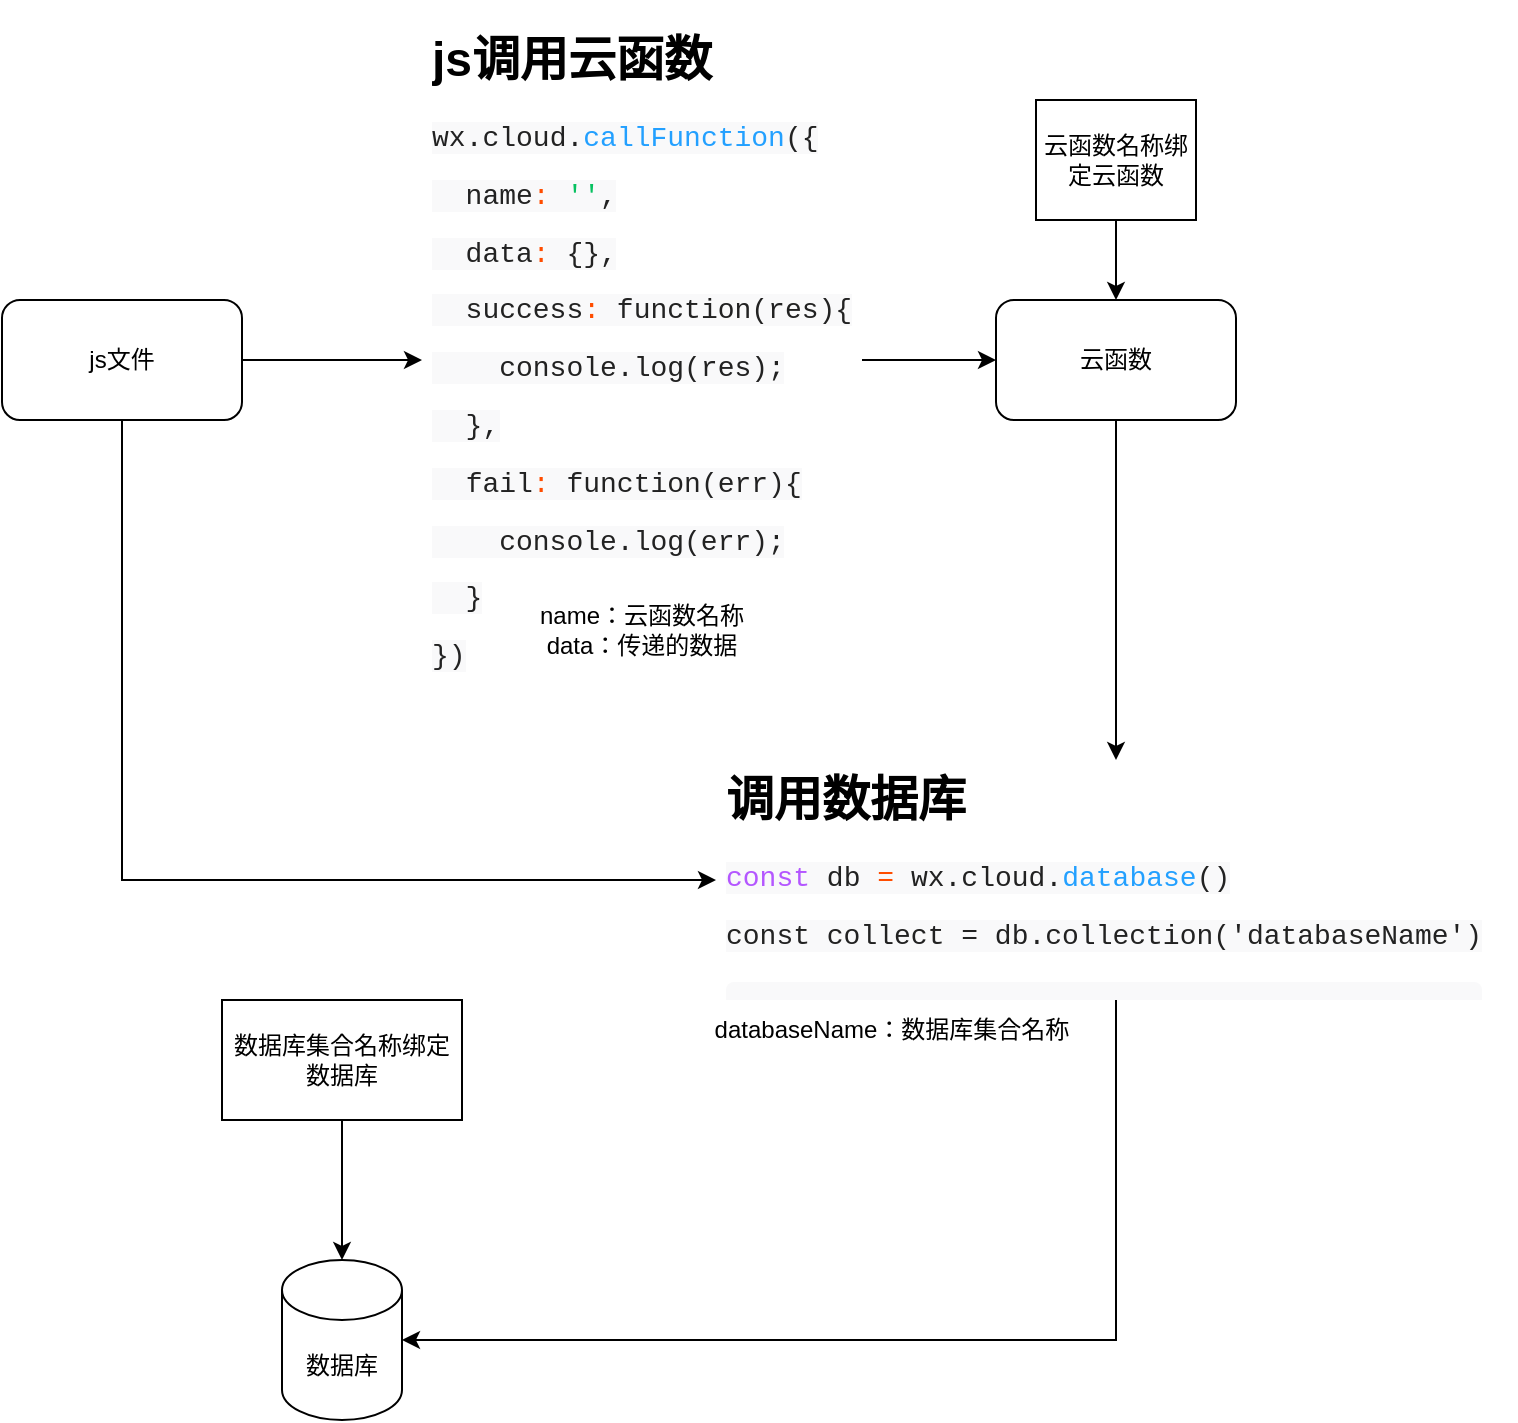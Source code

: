 <mxfile version="17.4.5" type="github" pages="2"><diagram id="jqdDo2G7_XDIGcSTXfsd" name="Page-1"><mxGraphModel dx="976" dy="1756" grid="1" gridSize="10" guides="1" tooltips="1" connect="1" arrows="1" fold="1" page="1" pageScale="1" pageWidth="827" pageHeight="1169" math="0" shadow="0"><root><mxCell id="0"/><mxCell id="1" parent="0"/><mxCell id="YZJfZu-rxMr0EMHasEd--16" style="edgeStyle=orthogonalEdgeStyle;rounded=0;orthogonalLoop=1;jettySize=auto;html=1;" edge="1" parent="1" source="YZJfZu-rxMr0EMHasEd--3" target="YZJfZu-rxMr0EMHasEd--15"><mxGeometry relative="1" as="geometry"/></mxCell><mxCell id="YZJfZu-rxMr0EMHasEd--3" value="云函数" style="rounded=1;whiteSpace=wrap;html=1;" vertex="1" parent="1"><mxGeometry x="567" y="60" width="120" height="60" as="geometry"/></mxCell><mxCell id="YZJfZu-rxMr0EMHasEd--18" style="edgeStyle=orthogonalEdgeStyle;rounded=0;orthogonalLoop=1;jettySize=auto;html=1;entryX=0;entryY=0.5;entryDx=0;entryDy=0;exitX=0.5;exitY=1;exitDx=0;exitDy=0;" edge="1" parent="1" source="YZJfZu-rxMr0EMHasEd--5" target="YZJfZu-rxMr0EMHasEd--15"><mxGeometry relative="1" as="geometry"/></mxCell><mxCell id="YZJfZu-rxMr0EMHasEd--25" style="edgeStyle=orthogonalEdgeStyle;rounded=0;orthogonalLoop=1;jettySize=auto;html=1;exitX=1;exitY=0.5;exitDx=0;exitDy=0;entryX=0;entryY=0.5;entryDx=0;entryDy=0;" edge="1" parent="1" source="YZJfZu-rxMr0EMHasEd--5" target="YZJfZu-rxMr0EMHasEd--23"><mxGeometry relative="1" as="geometry"/></mxCell><mxCell id="YZJfZu-rxMr0EMHasEd--5" value="js文件" style="rounded=1;whiteSpace=wrap;html=1;" vertex="1" parent="1"><mxGeometry x="70" y="60" width="120" height="60" as="geometry"/></mxCell><mxCell id="YZJfZu-rxMr0EMHasEd--11" value="name：云函数名称&lt;br&gt;data：传递的数据" style="text;html=1;strokeColor=none;fillColor=none;align=center;verticalAlign=middle;whiteSpace=wrap;rounded=0;" vertex="1" parent="1"><mxGeometry x="305" y="210" width="170" height="30" as="geometry"/></mxCell><mxCell id="YZJfZu-rxMr0EMHasEd--21" style="edgeStyle=orthogonalEdgeStyle;rounded=0;orthogonalLoop=1;jettySize=auto;html=1;entryX=1;entryY=0.5;entryDx=0;entryDy=0;exitX=0.5;exitY=1;exitDx=0;exitDy=0;entryPerimeter=0;" edge="1" parent="1" source="YZJfZu-rxMr0EMHasEd--15" target="YZJfZu-rxMr0EMHasEd--31"><mxGeometry relative="1" as="geometry"><mxPoint x="310" y="555" as="targetPoint"/></mxGeometry></mxCell><mxCell id="YZJfZu-rxMr0EMHasEd--15" value="&lt;h1&gt;调用数据库&lt;/h1&gt;&lt;p&gt;&lt;span class=&quot;token keyword&quot; style=&quot;font-family: &amp;#34;consolas&amp;#34; , &amp;#34;liberation mono&amp;#34; , &amp;#34;menlo&amp;#34; , &amp;#34;courier&amp;#34; , monospace ; background-color: rgb(249 , 249 , 250) ; font-size: 14px ; margin: 0px ; padding: 0px ; color: rgb(180 , 87 , 255)&quot;&gt;const&amp;nbsp;&lt;/span&gt;&lt;span style=&quot;font-family: &amp;#34;consolas&amp;#34; , &amp;#34;liberation mono&amp;#34; , &amp;#34;menlo&amp;#34; , &amp;#34;courier&amp;#34; , monospace ; background-color: rgb(249 , 249 , 250) ; color: rgb(34 , 34 , 34) ; font-size: 14px&quot;&gt;db&amp;nbsp;&lt;/span&gt;&lt;span class=&quot;token operator&quot; style=&quot;font-family: &amp;#34;consolas&amp;#34; , &amp;#34;liberation mono&amp;#34; , &amp;#34;menlo&amp;#34; , &amp;#34;courier&amp;#34; , monospace ; background-color: rgb(249 , 249 , 250) ; font-size: 14px ; margin: 0px ; padding: 0px ; color: rgb(255 , 77 , 0)&quot;&gt;=&amp;nbsp;&lt;/span&gt;&lt;span style=&quot;font-family: &amp;#34;consolas&amp;#34; , &amp;#34;liberation mono&amp;#34; , &amp;#34;menlo&amp;#34; , &amp;#34;courier&amp;#34; , monospace ; background-color: rgb(249 , 249 , 250) ; color: rgb(34 , 34 , 34) ; font-size: 14px&quot;&gt;wx&lt;/span&gt;&lt;span class=&quot;token punctuation&quot; style=&quot;font-family: &amp;#34;consolas&amp;#34; , &amp;#34;liberation mono&amp;#34; , &amp;#34;menlo&amp;#34; , &amp;#34;courier&amp;#34; , monospace ; background-color: rgb(249 , 249 , 250) ; color: rgb(34 , 34 , 34) ; font-size: 14px ; margin: 0px ; padding: 0px&quot;&gt;.&lt;/span&gt;&lt;span style=&quot;font-family: &amp;#34;consolas&amp;#34; , &amp;#34;liberation mono&amp;#34; , &amp;#34;menlo&amp;#34; , &amp;#34;courier&amp;#34; , monospace ; background-color: rgb(249 , 249 , 250) ; color: rgb(34 , 34 , 34) ; font-size: 14px&quot;&gt;cloud&lt;/span&gt;&lt;span class=&quot;token punctuation&quot; style=&quot;font-family: &amp;#34;consolas&amp;#34; , &amp;#34;liberation mono&amp;#34; , &amp;#34;menlo&amp;#34; , &amp;#34;courier&amp;#34; , monospace ; background-color: rgb(249 , 249 , 250) ; color: rgb(34 , 34 , 34) ; font-size: 14px ; margin: 0px ; padding: 0px&quot;&gt;.&lt;/span&gt;&lt;span class=&quot;token function&quot; style=&quot;font-family: &amp;#34;consolas&amp;#34; , &amp;#34;liberation mono&amp;#34; , &amp;#34;menlo&amp;#34; , &amp;#34;courier&amp;#34; , monospace ; background-color: rgb(249 , 249 , 250) ; font-size: 14px ; margin: 0px ; padding: 0px ; color: rgb(35 , 160 , 255)&quot;&gt;database&lt;/span&gt;&lt;span class=&quot;token punctuation&quot; style=&quot;font-family: &amp;#34;consolas&amp;#34; , &amp;#34;liberation mono&amp;#34; , &amp;#34;menlo&amp;#34; , &amp;#34;courier&amp;#34; , monospace ; background-color: rgb(249 , 249 , 250) ; color: rgb(34 , 34 , 34) ; font-size: 14px ; margin: 0px ; padding: 0px&quot;&gt;(&lt;/span&gt;&lt;span class=&quot;token punctuation&quot; style=&quot;font-family: &amp;#34;consolas&amp;#34; , &amp;#34;liberation mono&amp;#34; , &amp;#34;menlo&amp;#34; , &amp;#34;courier&amp;#34; , monospace ; background-color: rgb(249 , 249 , 250) ; color: rgb(34 , 34 , 34) ; font-size: 14px ; margin: 0px ; padding: 0px&quot;&gt;)&lt;/span&gt;&lt;/p&gt;&lt;p&gt;&lt;span style=&quot;font-family: &amp;#34;consolas&amp;#34; , &amp;#34;liberation mono&amp;#34; , &amp;#34;menlo&amp;#34; , &amp;#34;courier&amp;#34; , monospace ; background-color: rgb(249 , 249 , 250) ; color: rgb(34 , 34 , 34) ; font-size: 14px&quot;&gt;const collect = db.collection('databaseName')&lt;/span&gt;&lt;/p&gt;&lt;pre class=&quot;language-js&quot; style=&quot;margin-top: 1em ; margin-bottom: 1em ; padding: 30px ; font-family: &amp;#34;consolas&amp;#34; , &amp;#34;liberation mono&amp;#34; , &amp;#34;menlo&amp;#34; , &amp;#34;courier&amp;#34; , monospace ; direction: ltr ; overflow: auto ; background-color: rgb(249 , 249 , 250) ; border-radius: 4px ; color: rgb(34 , 34 , 34) ; font-size: 14px&quot;&gt;&lt;code style=&quot;margin: 0px ; padding: 0px ; font-family: &amp;#34;consolas&amp;#34; , &amp;#34;liberation mono&amp;#34; , &amp;#34;menlo&amp;#34; , &amp;#34;courier&amp;#34; , monospace ; direction: ltr ; border-radius: 0px ; display: inline&quot;&gt; &lt;/code&gt;&lt;/pre&gt;" style="text;html=1;strokeColor=none;fillColor=none;spacing=5;spacingTop=-20;whiteSpace=wrap;overflow=hidden;rounded=0;" vertex="1" parent="1"><mxGeometry x="427" y="290" width="400" height="120" as="geometry"/></mxCell><mxCell id="YZJfZu-rxMr0EMHasEd--22" value="databaseName：数据库集合名称" style="text;html=1;strokeColor=none;fillColor=none;align=center;verticalAlign=middle;whiteSpace=wrap;rounded=0;" vertex="1" parent="1"><mxGeometry x="420" y="410" width="190" height="30" as="geometry"/></mxCell><mxCell id="YZJfZu-rxMr0EMHasEd--26" style="edgeStyle=orthogonalEdgeStyle;rounded=0;orthogonalLoop=1;jettySize=auto;html=1;entryX=0;entryY=0.5;entryDx=0;entryDy=0;" edge="1" parent="1" source="YZJfZu-rxMr0EMHasEd--23" target="YZJfZu-rxMr0EMHasEd--3"><mxGeometry relative="1" as="geometry"/></mxCell><mxCell id="YZJfZu-rxMr0EMHasEd--23" value="&lt;h1&gt;js调用云函数&lt;/h1&gt;&lt;p&gt;&lt;span style=&quot;font-family: &amp;#34;consolas&amp;#34; , &amp;#34;liberation mono&amp;#34; , &amp;#34;menlo&amp;#34; , &amp;#34;courier&amp;#34; , monospace ; background-color: rgb(249 , 249 , 250) ; color: rgb(34 , 34 , 34) ; font-size: 14px&quot;&gt;wx&lt;/span&gt;&lt;span class=&quot;token punctuation&quot; style=&quot;font-family: &amp;#34;consolas&amp;#34; , &amp;#34;liberation mono&amp;#34; , &amp;#34;menlo&amp;#34; , &amp;#34;courier&amp;#34; , monospace ; background-color: rgb(249 , 249 , 250) ; color: rgb(34 , 34 , 34) ; font-size: 14px ; margin: 0px ; padding: 0px&quot;&gt;.&lt;/span&gt;&lt;span style=&quot;font-family: &amp;#34;consolas&amp;#34; , &amp;#34;liberation mono&amp;#34; , &amp;#34;menlo&amp;#34; , &amp;#34;courier&amp;#34; , monospace ; background-color: rgb(249 , 249 , 250) ; color: rgb(34 , 34 , 34) ; font-size: 14px&quot;&gt;cloud&lt;/span&gt;&lt;span class=&quot;token punctuation&quot; style=&quot;font-family: &amp;#34;consolas&amp;#34; , &amp;#34;liberation mono&amp;#34; , &amp;#34;menlo&amp;#34; , &amp;#34;courier&amp;#34; , monospace ; background-color: rgb(249 , 249 , 250) ; color: rgb(34 , 34 , 34) ; font-size: 14px ; margin: 0px ; padding: 0px&quot;&gt;.&lt;/span&gt;&lt;span class=&quot;token function&quot; style=&quot;font-family: &amp;#34;consolas&amp;#34; , &amp;#34;liberation mono&amp;#34; , &amp;#34;menlo&amp;#34; , &amp;#34;courier&amp;#34; , monospace ; background-color: rgb(249 , 249 , 250) ; font-size: 14px ; margin: 0px ; padding: 0px ; color: rgb(35 , 160 , 255)&quot;&gt;callFunction&lt;/span&gt;&lt;span class=&quot;token punctuation&quot; style=&quot;font-family: &amp;#34;consolas&amp;#34; , &amp;#34;liberation mono&amp;#34; , &amp;#34;menlo&amp;#34; , &amp;#34;courier&amp;#34; , monospace ; background-color: rgb(249 , 249 , 250) ; color: rgb(34 , 34 , 34) ; font-size: 14px ; margin: 0px ; padding: 0px&quot;&gt;(&lt;/span&gt;&lt;span class=&quot;token punctuation&quot; style=&quot;font-family: &amp;#34;consolas&amp;#34; , &amp;#34;liberation mono&amp;#34; , &amp;#34;menlo&amp;#34; , &amp;#34;courier&amp;#34; , monospace ; background-color: rgb(249 , 249 , 250) ; color: rgb(34 , 34 , 34) ; font-size: 14px ; margin: 0px ; padding: 0px&quot;&gt;{&lt;/span&gt;&lt;/p&gt;&lt;p&gt;&lt;span style=&quot;font-family: &amp;#34;consolas&amp;#34; , &amp;#34;liberation mono&amp;#34; , &amp;#34;menlo&amp;#34; , &amp;#34;courier&amp;#34; , monospace ; background-color: rgb(249 , 249 , 250) ; color: rgb(34 , 34 , 34) ; font-size: 14px&quot;&gt;&amp;nbsp; name&lt;/span&gt;&lt;span class=&quot;token operator&quot; style=&quot;font-family: &amp;#34;consolas&amp;#34; , &amp;#34;liberation mono&amp;#34; , &amp;#34;menlo&amp;#34; , &amp;#34;courier&amp;#34; , monospace ; background-color: rgb(249 , 249 , 250) ; font-size: 14px ; margin: 0px ; padding: 0px ; color: rgb(255 , 77 , 0)&quot;&gt;:&lt;/span&gt;&lt;span style=&quot;font-family: &amp;#34;consolas&amp;#34; , &amp;#34;liberation mono&amp;#34; , &amp;#34;menlo&amp;#34; , &amp;#34;courier&amp;#34; , monospace ; background-color: rgb(249 , 249 , 250) ; color: rgb(34 , 34 , 34) ; font-size: 14px&quot;&gt; &lt;/span&gt;&lt;span class=&quot;token string&quot; style=&quot;font-family: &amp;#34;consolas&amp;#34; , &amp;#34;liberation mono&amp;#34; , &amp;#34;menlo&amp;#34; , &amp;#34;courier&amp;#34; , monospace ; background-color: rgb(249 , 249 , 250) ; font-size: 14px ; margin: 0px ; padding: 0px ; color: rgb(7 , 193 , 96)&quot;&gt;''&lt;/span&gt;&lt;span class=&quot;token punctuation&quot; style=&quot;font-family: &amp;#34;consolas&amp;#34; , &amp;#34;liberation mono&amp;#34; , &amp;#34;menlo&amp;#34; , &amp;#34;courier&amp;#34; , monospace ; background-color: rgb(249 , 249 , 250) ; color: rgb(34 , 34 , 34) ; font-size: 14px ; margin: 0px ; padding: 0px&quot;&gt;,&lt;/span&gt;&lt;/p&gt;&lt;p&gt;&lt;span style=&quot;font-family: &amp;#34;consolas&amp;#34; , &amp;#34;liberation mono&amp;#34; , &amp;#34;menlo&amp;#34; , &amp;#34;courier&amp;#34; , monospace ; background-color: rgb(249 , 249 , 250) ; color: rgb(34 , 34 , 34) ; font-size: 14px&quot;&gt;&amp;nbsp; data&lt;/span&gt;&lt;span class=&quot;token operator&quot; style=&quot;font-family: &amp;#34;consolas&amp;#34; , &amp;#34;liberation mono&amp;#34; , &amp;#34;menlo&amp;#34; , &amp;#34;courier&amp;#34; , monospace ; background-color: rgb(249 , 249 , 250) ; font-size: 14px ; margin: 0px ; padding: 0px ; color: rgb(255 , 77 , 0)&quot;&gt;:&lt;/span&gt;&lt;span style=&quot;font-family: &amp;#34;consolas&amp;#34; , &amp;#34;liberation mono&amp;#34; , &amp;#34;menlo&amp;#34; , &amp;#34;courier&amp;#34; , monospace ; background-color: rgb(249 , 249 , 250) ; color: rgb(34 , 34 , 34) ; font-size: 14px&quot;&gt; &lt;/span&gt;&lt;span class=&quot;token punctuation&quot; style=&quot;font-family: &amp;#34;consolas&amp;#34; , &amp;#34;liberation mono&amp;#34; , &amp;#34;menlo&amp;#34; , &amp;#34;courier&amp;#34; , monospace ; background-color: rgb(249 , 249 , 250) ; color: rgb(34 , 34 , 34) ; font-size: 14px ; margin: 0px ; padding: 0px&quot;&gt;{&lt;/span&gt;&lt;span class=&quot;token punctuation&quot; style=&quot;font-family: &amp;#34;consolas&amp;#34; , &amp;#34;liberation mono&amp;#34; , &amp;#34;menlo&amp;#34; , &amp;#34;courier&amp;#34; , monospace ; background-color: rgb(249 , 249 , 250) ; color: rgb(34 , 34 , 34) ; font-size: 14px ; margin: 0px ; padding: 0px&quot;&gt;}&lt;/span&gt;&lt;span class=&quot;token punctuation&quot; style=&quot;font-family: &amp;#34;consolas&amp;#34; , &amp;#34;liberation mono&amp;#34; , &amp;#34;menlo&amp;#34; , &amp;#34;courier&amp;#34; , monospace ; background-color: rgb(249 , 249 , 250) ; color: rgb(34 , 34 , 34) ; font-size: 14px ; margin: 0px ; padding: 0px&quot;&gt;,&lt;/span&gt;&lt;/p&gt;&lt;p&gt;&lt;span style=&quot;font-family: &amp;#34;consolas&amp;#34; , &amp;#34;liberation mono&amp;#34; , &amp;#34;menlo&amp;#34; , &amp;#34;courier&amp;#34; , monospace ; background-color: rgb(249 , 249 , 250) ; color: rgb(34 , 34 , 34) ; font-size: 14px&quot;&gt;&amp;nbsp; success&lt;/span&gt;&lt;span class=&quot;token operator&quot; style=&quot;font-family: &amp;#34;consolas&amp;#34; , &amp;#34;liberation mono&amp;#34; , &amp;#34;menlo&amp;#34; , &amp;#34;courier&amp;#34; , monospace ; background-color: rgb(249 , 249 , 250) ; font-size: 14px ; margin: 0px ; padding: 0px ; color: rgb(255 , 77 , 0)&quot;&gt;:&lt;/span&gt;&lt;span style=&quot;font-family: &amp;#34;consolas&amp;#34; , &amp;#34;liberation mono&amp;#34; , &amp;#34;menlo&amp;#34; , &amp;#34;courier&amp;#34; , monospace ; background-color: rgb(249 , 249 , 250) ; color: rgb(34 , 34 , 34) ; font-size: 14px&quot;&gt;&amp;nbsp;function(res){&lt;/span&gt;&lt;/p&gt;&lt;p&gt;&lt;span style=&quot;font-family: &amp;#34;consolas&amp;#34; , &amp;#34;liberation mono&amp;#34; , &amp;#34;menlo&amp;#34; , &amp;#34;courier&amp;#34; , monospace ; background-color: rgb(249 , 249 , 250) ; color: rgb(34 , 34 , 34) ; font-size: 14px&quot;&gt;&amp;nbsp; &amp;nbsp; console.log(res);&lt;/span&gt;&lt;/p&gt;&lt;p&gt;&lt;span style=&quot;font-family: &amp;#34;consolas&amp;#34; , &amp;#34;liberation mono&amp;#34; , &amp;#34;menlo&amp;#34; , &amp;#34;courier&amp;#34; , monospace ; background-color: rgb(249 , 249 , 250) ; color: rgb(34 , 34 , 34) ; font-size: 14px&quot;&gt;&amp;nbsp; },&lt;/span&gt;&lt;/p&gt;&lt;p&gt;&lt;span style=&quot;font-family: &amp;#34;consolas&amp;#34; , &amp;#34;liberation mono&amp;#34; , &amp;#34;menlo&amp;#34; , &amp;#34;courier&amp;#34; , monospace ; background-color: rgb(249 , 249 , 250) ; color: rgb(34 , 34 , 34) ; font-size: 14px&quot;&gt;&amp;nbsp;&amp;nbsp;&lt;/span&gt;&lt;span style=&quot;font-family: &amp;#34;consolas&amp;#34; , &amp;#34;liberation mono&amp;#34; , &amp;#34;menlo&amp;#34; , &amp;#34;courier&amp;#34; , monospace ; background-color: rgb(249 , 249 , 250) ; color: rgb(34 , 34 , 34) ; font-size: 14px&quot;&gt;fail&lt;/span&gt;&lt;span class=&quot;token operator&quot; style=&quot;font-family: &amp;#34;consolas&amp;#34; , &amp;#34;liberation mono&amp;#34; , &amp;#34;menlo&amp;#34; , &amp;#34;courier&amp;#34; , monospace ; background-color: rgb(249 , 249 , 250) ; font-size: 14px ; margin: 0px ; padding: 0px ; color: rgb(255 , 77 , 0)&quot;&gt;:&lt;/span&gt;&lt;span style=&quot;font-family: &amp;#34;consolas&amp;#34; , &amp;#34;liberation mono&amp;#34; , &amp;#34;menlo&amp;#34; , &amp;#34;courier&amp;#34; , monospace ; background-color: rgb(249 , 249 , 250) ; color: rgb(34 , 34 , 34) ; font-size: 14px&quot;&gt;&amp;nbsp;function(err){&lt;/span&gt;&lt;/p&gt;&lt;p&gt;&lt;span style=&quot;font-family: &amp;#34;consolas&amp;#34; , &amp;#34;liberation mono&amp;#34; , &amp;#34;menlo&amp;#34; , &amp;#34;courier&amp;#34; , monospace ; background-color: rgb(249 , 249 , 250) ; color: rgb(34 , 34 , 34) ; font-size: 14px&quot;&gt;&amp;nbsp; &amp;nbsp; console.log(err);&lt;/span&gt;&lt;/p&gt;&lt;p&gt;&lt;span style=&quot;font-family: &amp;#34;consolas&amp;#34; , &amp;#34;liberation mono&amp;#34; , &amp;#34;menlo&amp;#34; , &amp;#34;courier&amp;#34; , monospace ; background-color: rgb(249 , 249 , 250) ; color: rgb(34 , 34 , 34) ; font-size: 14px&quot;&gt;&amp;nbsp; }&lt;/span&gt;&lt;/p&gt;&lt;p&gt;&lt;span class=&quot;token punctuation&quot; style=&quot;font-family: &amp;#34;consolas&amp;#34; , &amp;#34;liberation mono&amp;#34; , &amp;#34;menlo&amp;#34; , &amp;#34;courier&amp;#34; , monospace ; background-color: rgb(249 , 249 , 250) ; color: rgb(34 , 34 , 34) ; font-size: 14px ; margin: 0px ; padding: 0px&quot;&gt;}&lt;/span&gt;&lt;span class=&quot;token punctuation&quot; style=&quot;font-family: &amp;#34;consolas&amp;#34; , &amp;#34;liberation mono&amp;#34; , &amp;#34;menlo&amp;#34; , &amp;#34;courier&amp;#34; , monospace ; background-color: rgb(249 , 249 , 250) ; color: rgb(34 , 34 , 34) ; font-size: 14px ; margin: 0px ; padding: 0px&quot;&gt;)&lt;/span&gt;&lt;/p&gt;" style="text;html=1;strokeColor=none;fillColor=none;spacing=5;spacingTop=-20;whiteSpace=wrap;overflow=hidden;rounded=0;" vertex="1" parent="1"><mxGeometry x="280" y="-80" width="220" height="340" as="geometry"/></mxCell><mxCell id="YZJfZu-rxMr0EMHasEd--28" style="edgeStyle=orthogonalEdgeStyle;rounded=0;orthogonalLoop=1;jettySize=auto;html=1;entryX=0.5;entryY=0;entryDx=0;entryDy=0;" edge="1" parent="1" source="YZJfZu-rxMr0EMHasEd--27" target="YZJfZu-rxMr0EMHasEd--3"><mxGeometry relative="1" as="geometry"/></mxCell><mxCell id="YZJfZu-rxMr0EMHasEd--27" value="云函数名称绑定云函数" style="rounded=0;whiteSpace=wrap;html=1;" vertex="1" parent="1"><mxGeometry x="587" y="-40" width="80" height="60" as="geometry"/></mxCell><mxCell id="YZJfZu-rxMr0EMHasEd--32" style="edgeStyle=orthogonalEdgeStyle;rounded=0;orthogonalLoop=1;jettySize=auto;html=1;entryX=0.5;entryY=0;entryDx=0;entryDy=0;entryPerimeter=0;" edge="1" parent="1" source="YZJfZu-rxMr0EMHasEd--29" target="YZJfZu-rxMr0EMHasEd--31"><mxGeometry relative="1" as="geometry"/></mxCell><mxCell id="YZJfZu-rxMr0EMHasEd--29" value="数据库集合名称绑定数据库" style="rounded=0;whiteSpace=wrap;html=1;" vertex="1" parent="1"><mxGeometry x="180" y="410" width="120" height="60" as="geometry"/></mxCell><mxCell id="YZJfZu-rxMr0EMHasEd--31" value="数据库" style="shape=cylinder3;whiteSpace=wrap;html=1;boundedLbl=1;backgroundOutline=1;size=15;" vertex="1" parent="1"><mxGeometry x="210" y="540" width="60" height="80" as="geometry"/></mxCell></root></mxGraphModel></diagram><diagram id="JyjFzdwADqTLDlziZ5JM" name="Page-2"><mxGraphModel dx="976" dy="587" grid="1" gridSize="10" guides="1" tooltips="1" connect="1" arrows="1" fold="1" page="1" pageScale="1" pageWidth="827" pageHeight="1169" math="0" shadow="0"><root><mxCell id="0"/><mxCell id="1" parent="0"/><mxCell id="05W1mv0Ovefiub0T_dfD-6" value="获取数据" style="swimlane;childLayout=stackLayout;resizeParent=1;resizeParentMax=0;startSize=20;" vertex="1" parent="1"><mxGeometry x="170" y="160" width="440" height="480" as="geometry"/></mxCell><mxCell id="05W1mv0Ovefiub0T_dfD-7" value="页面" style="swimlane;startSize=20;" vertex="1" parent="05W1mv0Ovefiub0T_dfD-6"><mxGeometry y="20" width="120" height="460" as="geometry"/></mxCell><mxCell id="05W1mv0Ovefiub0T_dfD-8" value="js文件" style="swimlane;startSize=20;" vertex="1" parent="05W1mv0Ovefiub0T_dfD-6"><mxGeometry x="120" y="20" width="120" height="460" as="geometry"/></mxCell><mxCell id="05W1mv0Ovefiub0T_dfD-9" value="云函数" style="swimlane;startSize=20;" vertex="1" parent="05W1mv0Ovefiub0T_dfD-6"><mxGeometry x="240" y="20" width="100" height="460" as="geometry"/></mxCell><mxCell id="05W1mv0Ovefiub0T_dfD-10" value="数据库" style="swimlane;startSize=20;" vertex="1" parent="05W1mv0Ovefiub0T_dfD-6"><mxGeometry x="340" y="20" width="100" height="460" as="geometry"/></mxCell></root></mxGraphModel></diagram></mxfile>